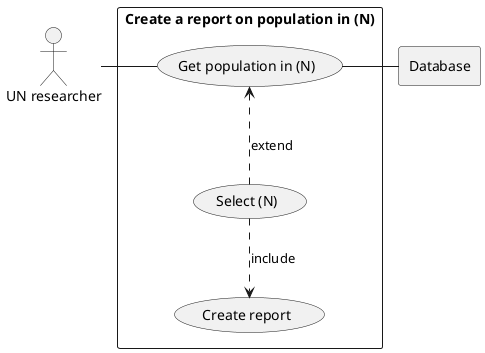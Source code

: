 @startuml

actor UR as "UN researcher"

rectangle Database

rectangle "Create a report on population in (N)" {
    usecase UCG as "Get population in (N)"
    usecase UCa as "Select (N)"
    usecase UCb as "Create report"

    UR - UCG
    UCG <.. UCa : extend
    UCa ..> UCb : include
    UCG - Database
}

@enduml